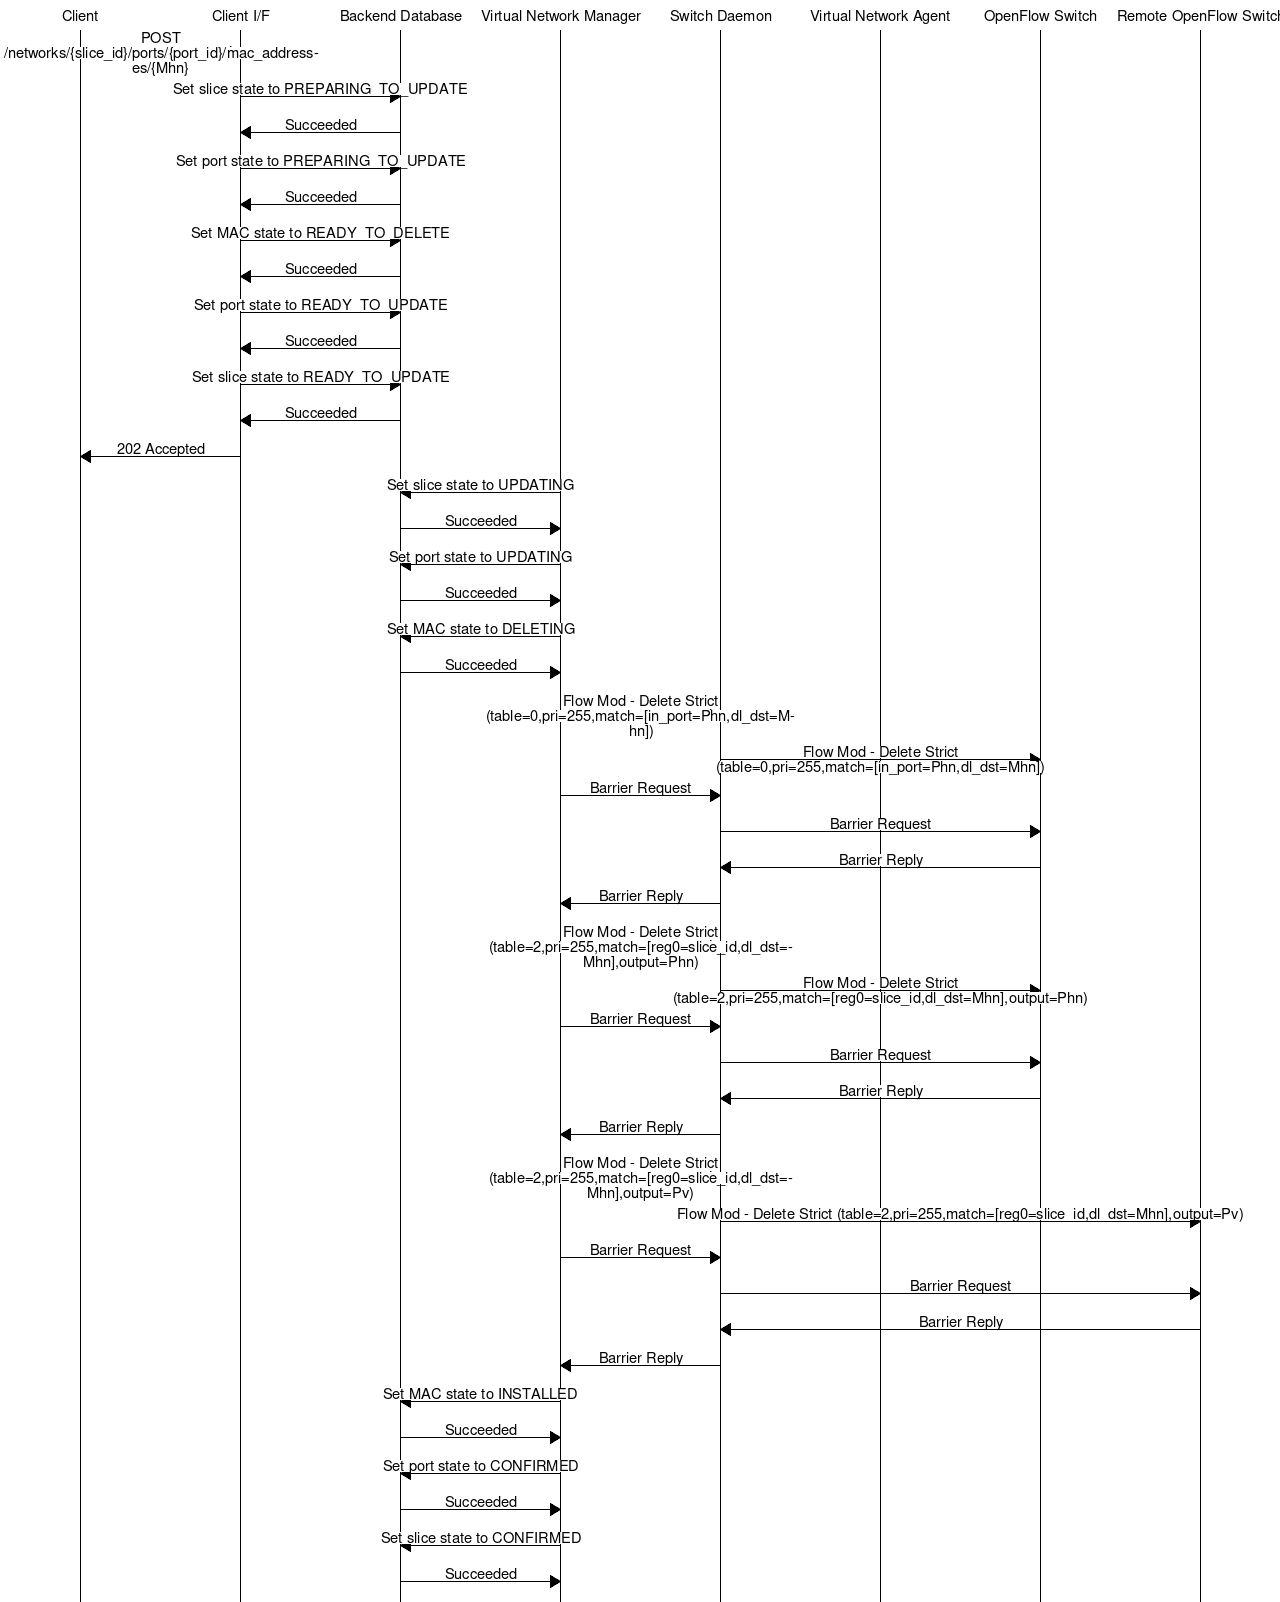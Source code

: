 /*
 * Message sequence diagram for adding a MAC address to a switch port
 *
 * Copyright (C) 2012 NEC Corporation
 */

msc {
  width = "1280", wordwraparcs = "true";

  C [ label = "Client" ],
  CIF [ label = "Client I/F" ],
  DB [ label = "Backend Database" ],
  VNM [ label = "Virtual Network Manager" ],
  SD [ label = "Switch Daemon" ],
  VNA [ label = "Virtual Network Agent" ],
  SW [ label = "OpenFlow Switch" ],
  RSW [ label = "Remote OpenFlow Switch" ];

  C => CIF [ label = "POST /networks/{slice_id}/ports/{port_id}/mac_addresses/{Mhn}" ];
  CIF => DB [ label = "Set slice state to PREPARING_TO_UPDATE" ];
  DB => CIF [ label = "Succeeded" ];
  CIF => DB [ label = "Set port state to PREPARING_TO_UPDATE" ];
  DB => CIF [ label = "Succeeded" ];
  CIF => DB [ label = "Set MAC state to READY_TO_DELETE" ];
  DB => CIF [ label = "Succeeded" ];
  CIF => DB [ label = "Set port state to READY_TO_UPDATE" ];
  DB => CIF [ label = "Succeeded" ];
  CIF => DB [ label = "Set slice state to READY_TO_UPDATE" ];
  DB => CIF [ label = "Succeeded" ];
  CIF => C [ label = "202 Accepted" ];

  VNM => DB [ label = "Set slice state to UPDATING" ];
  DB => VNM [ label = "Succeeded" ];
  VNM => DB [ label = "Set port state to UPDATING" ];
  DB => VNM [ label = "Succeeded" ];
  VNM => DB [ label = "Set MAC state to DELETING" ];
  DB => VNM [ label = "Succeeded" ];

  VNM => SD [ label = "Flow Mod - Delete Strict (table=0,pri=255,match=[in_port=Phn,dl_dst=Mhn])" ];
  SD => SW [ label = "Flow Mod - Delete Strict (table=0,pri=255,match=[in_port=Phn,dl_dst=Mhn])" ];
  VNM => SD [ label = "Barrier Request" ];
  SD => SW [ label = "Barrier Request" ];
  SW => SD [ label = "Barrier Reply" ];
  SD => VNM [ label = "Barrier Reply" ];

  VNM => SD [ label = "Flow Mod - Delete Strict (table=2,pri=255,match=[reg0=slice_id,dl_dst=Mhn],output=Phn)" ];
  SD => SW [ label = "Flow Mod - Delete Strict (table=2,pri=255,match=[reg0=slice_id,dl_dst=Mhn],output=Phn)" ];
  VNM => SD [ label = "Barrier Request" ];
  SD => SW [ label = "Barrier Request" ];
  SW => SD [ label = "Barrier Reply" ];
  SD => VNM [ label = "Barrier Reply" ];

  VNM => SD [ label = "Flow Mod - Delete Strict (table=2,pri=255,match=[reg0=slice_id,dl_dst=Mhn],output=Pv)" ];
  SD => RSW [ label = "Flow Mod - Delete Strict (table=2,pri=255,match=[reg0=slice_id,dl_dst=Mhn],output=Pv)" ];
  VNM => SD [ label = "Barrier Request" ];
  SD => RSW [ label = "Barrier Request" ];
  RSW => SD [ label = "Barrier Reply" ];
  SD => VNM [ label = "Barrier Reply" ];

  VNM => DB [ label = "Set MAC state to INSTALLED" ];
  DB => VNM [ label = "Succeeded" ];
  VNM => DB [ label = "Set port state to CONFIRMED" ];
  DB => VNM [ label = "Succeeded" ];
  VNM => DB [ label = "Set slice state to CONFIRMED" ];
  DB => VNM [ label = "Succeeded" ];
}
